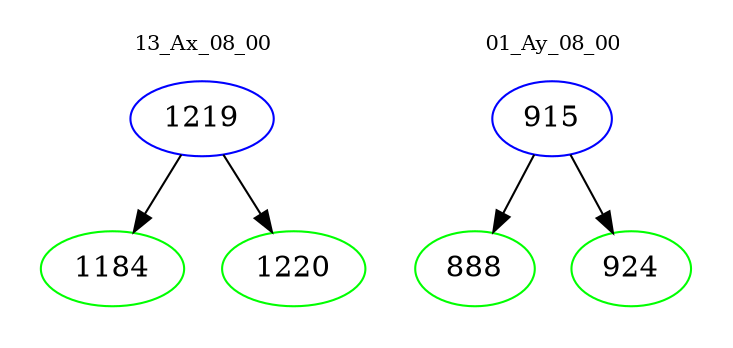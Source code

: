 digraph{
subgraph cluster_0 {
color = white
label = "13_Ax_08_00";
fontsize=10;
T0_1219 [label="1219", color="blue"]
T0_1219 -> T0_1184 [color="black"]
T0_1184 [label="1184", color="green"]
T0_1219 -> T0_1220 [color="black"]
T0_1220 [label="1220", color="green"]
}
subgraph cluster_1 {
color = white
label = "01_Ay_08_00";
fontsize=10;
T1_915 [label="915", color="blue"]
T1_915 -> T1_888 [color="black"]
T1_888 [label="888", color="green"]
T1_915 -> T1_924 [color="black"]
T1_924 [label="924", color="green"]
}
}
